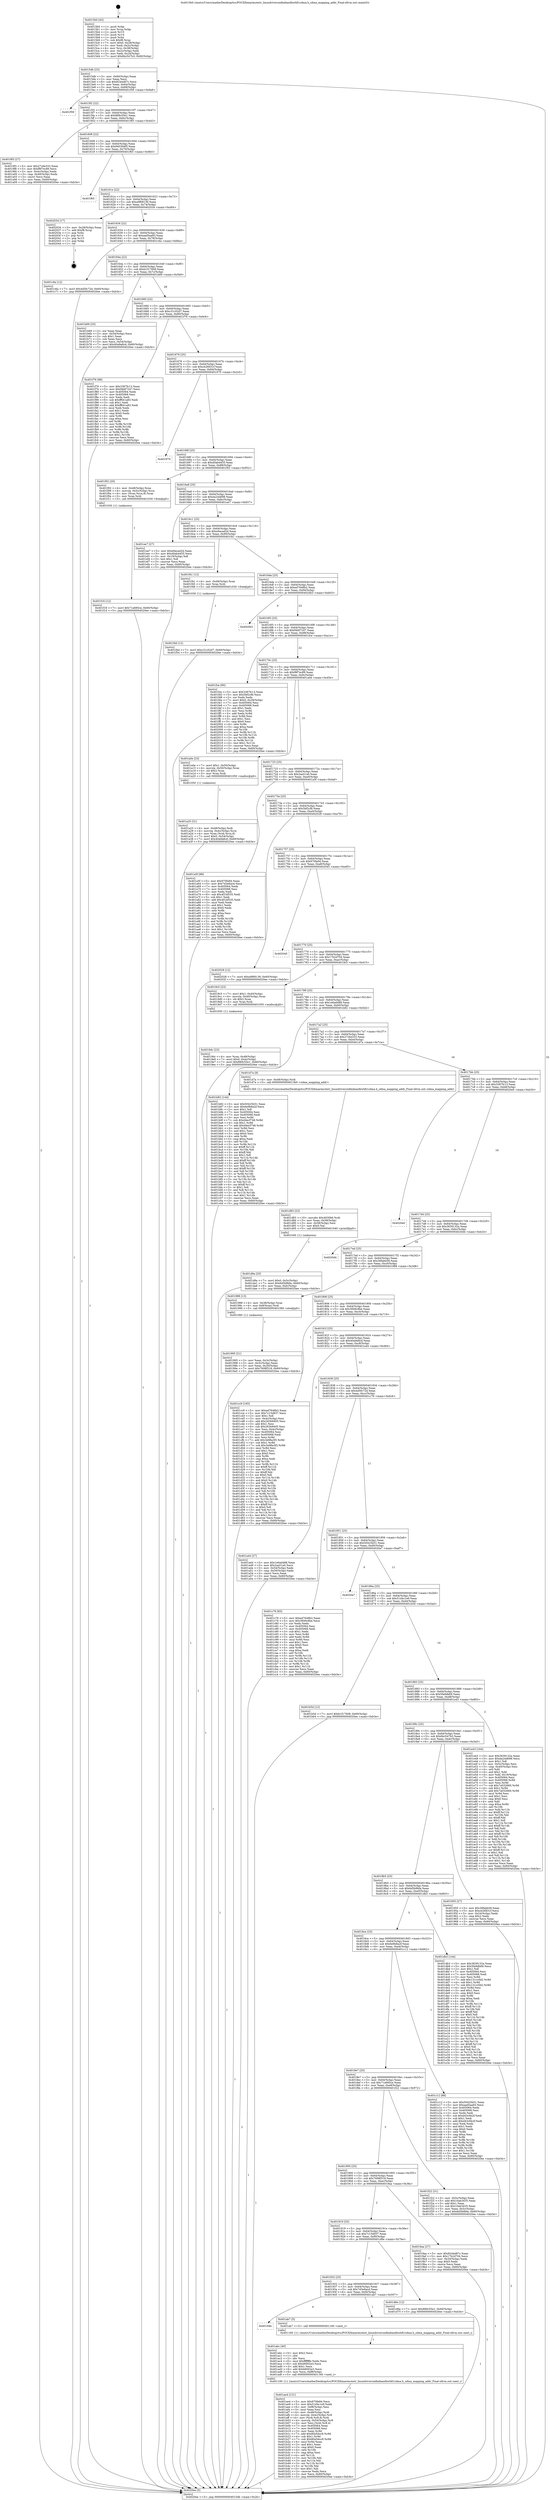 digraph "0x4015b0" {
  label = "0x4015b0 (/mnt/c/Users/mathe/Desktop/tcc/POCII/binaries/extr_linuxdriversinfinibandhwhfi1sdma.h_sdma_mapping_addr_Final-ollvm.out::main(0))"
  labelloc = "t"
  node[shape=record]

  Entry [label="",width=0.3,height=0.3,shape=circle,fillcolor=black,style=filled]
  "0x4015db" [label="{
     0x4015db [23]\l
     | [instrs]\l
     &nbsp;&nbsp;0x4015db \<+3\>: mov -0x60(%rbp),%eax\l
     &nbsp;&nbsp;0x4015de \<+2\>: mov %eax,%ecx\l
     &nbsp;&nbsp;0x4015e0 \<+6\>: sub $0x8244d87c,%ecx\l
     &nbsp;&nbsp;0x4015e6 \<+3\>: mov %eax,-0x64(%rbp)\l
     &nbsp;&nbsp;0x4015e9 \<+3\>: mov %ecx,-0x68(%rbp)\l
     &nbsp;&nbsp;0x4015ec \<+6\>: je 0000000000401f59 \<main+0x9a9\>\l
  }"]
  "0x401f59" [label="{
     0x401f59\l
  }", style=dashed]
  "0x4015f2" [label="{
     0x4015f2 [22]\l
     | [instrs]\l
     &nbsp;&nbsp;0x4015f2 \<+5\>: jmp 00000000004015f7 \<main+0x47\>\l
     &nbsp;&nbsp;0x4015f7 \<+3\>: mov -0x64(%rbp),%eax\l
     &nbsp;&nbsp;0x4015fa \<+5\>: sub $0x889c55e1,%eax\l
     &nbsp;&nbsp;0x4015ff \<+3\>: mov %eax,-0x6c(%rbp)\l
     &nbsp;&nbsp;0x401602 \<+6\>: je 00000000004019f3 \<main+0x443\>\l
  }"]
  Exit [label="",width=0.3,height=0.3,shape=circle,fillcolor=black,style=filled,peripheries=2]
  "0x4019f3" [label="{
     0x4019f3 [27]\l
     | [instrs]\l
     &nbsp;&nbsp;0x4019f3 \<+5\>: mov $0x27c6e333,%eax\l
     &nbsp;&nbsp;0x4019f8 \<+5\>: mov $0xf8f7ec89,%ecx\l
     &nbsp;&nbsp;0x4019fd \<+3\>: mov -0x4c(%rbp),%edx\l
     &nbsp;&nbsp;0x401a00 \<+3\>: cmp -0x40(%rbp),%edx\l
     &nbsp;&nbsp;0x401a03 \<+3\>: cmovl %ecx,%eax\l
     &nbsp;&nbsp;0x401a06 \<+3\>: mov %eax,-0x60(%rbp)\l
     &nbsp;&nbsp;0x401a09 \<+5\>: jmp 00000000004020ee \<main+0xb3e\>\l
  }"]
  "0x401608" [label="{
     0x401608 [22]\l
     | [instrs]\l
     &nbsp;&nbsp;0x401608 \<+5\>: jmp 000000000040160d \<main+0x5d\>\l
     &nbsp;&nbsp;0x40160d \<+3\>: mov -0x64(%rbp),%eax\l
     &nbsp;&nbsp;0x401610 \<+5\>: sub $0x940394f5,%eax\l
     &nbsp;&nbsp;0x401615 \<+3\>: mov %eax,-0x70(%rbp)\l
     &nbsp;&nbsp;0x401618 \<+6\>: je 0000000000401f65 \<main+0x9b5\>\l
  }"]
  "0x401f4d" [label="{
     0x401f4d [12]\l
     | [instrs]\l
     &nbsp;&nbsp;0x401f4d \<+7\>: movl $0xc31c02d7,-0x60(%rbp)\l
     &nbsp;&nbsp;0x401f54 \<+5\>: jmp 00000000004020ee \<main+0xb3e\>\l
  }"]
  "0x401f65" [label="{
     0x401f65\l
  }", style=dashed]
  "0x40161e" [label="{
     0x40161e [22]\l
     | [instrs]\l
     &nbsp;&nbsp;0x40161e \<+5\>: jmp 0000000000401623 \<main+0x73\>\l
     &nbsp;&nbsp;0x401623 \<+3\>: mov -0x64(%rbp),%eax\l
     &nbsp;&nbsp;0x401626 \<+5\>: sub $0xa9f68136,%eax\l
     &nbsp;&nbsp;0x40162b \<+3\>: mov %eax,-0x74(%rbp)\l
     &nbsp;&nbsp;0x40162e \<+6\>: je 0000000000402034 \<main+0xa84\>\l
  }"]
  "0x401f16" [label="{
     0x401f16 [12]\l
     | [instrs]\l
     &nbsp;&nbsp;0x401f16 \<+7\>: movl $0x71a685ce,-0x60(%rbp)\l
     &nbsp;&nbsp;0x401f1d \<+5\>: jmp 00000000004020ee \<main+0xb3e\>\l
  }"]
  "0x402034" [label="{
     0x402034 [17]\l
     | [instrs]\l
     &nbsp;&nbsp;0x402034 \<+3\>: mov -0x28(%rbp),%eax\l
     &nbsp;&nbsp;0x402037 \<+7\>: add $0xf8,%rsp\l
     &nbsp;&nbsp;0x40203e \<+1\>: pop %rbx\l
     &nbsp;&nbsp;0x40203f \<+2\>: pop %r14\l
     &nbsp;&nbsp;0x402041 \<+2\>: pop %r15\l
     &nbsp;&nbsp;0x402043 \<+1\>: pop %rbp\l
     &nbsp;&nbsp;0x402044 \<+1\>: ret\l
  }"]
  "0x401634" [label="{
     0x401634 [22]\l
     | [instrs]\l
     &nbsp;&nbsp;0x401634 \<+5\>: jmp 0000000000401639 \<main+0x89\>\l
     &nbsp;&nbsp;0x401639 \<+3\>: mov -0x64(%rbp),%eax\l
     &nbsp;&nbsp;0x40163c \<+5\>: sub $0xaad5aa93,%eax\l
     &nbsp;&nbsp;0x401641 \<+3\>: mov %eax,-0x78(%rbp)\l
     &nbsp;&nbsp;0x401644 \<+6\>: je 0000000000401c6a \<main+0x6ba\>\l
  }"]
  "0x401d9a" [label="{
     0x401d9a [25]\l
     | [instrs]\l
     &nbsp;&nbsp;0x401d9a \<+7\>: movl $0x0,-0x5c(%rbp)\l
     &nbsp;&nbsp;0x401da1 \<+7\>: movl $0x6d5b9bfa,-0x60(%rbp)\l
     &nbsp;&nbsp;0x401da8 \<+6\>: mov %eax,-0xfc(%rbp)\l
     &nbsp;&nbsp;0x401dae \<+5\>: jmp 00000000004020ee \<main+0xb3e\>\l
  }"]
  "0x401c6a" [label="{
     0x401c6a [12]\l
     | [instrs]\l
     &nbsp;&nbsp;0x401c6a \<+7\>: movl $0x4d5fc72d,-0x60(%rbp)\l
     &nbsp;&nbsp;0x401c71 \<+5\>: jmp 00000000004020ee \<main+0xb3e\>\l
  }"]
  "0x40164a" [label="{
     0x40164a [22]\l
     | [instrs]\l
     &nbsp;&nbsp;0x40164a \<+5\>: jmp 000000000040164f \<main+0x9f\>\l
     &nbsp;&nbsp;0x40164f \<+3\>: mov -0x64(%rbp),%eax\l
     &nbsp;&nbsp;0x401652 \<+5\>: sub $0xb1f17608,%eax\l
     &nbsp;&nbsp;0x401657 \<+3\>: mov %eax,-0x7c(%rbp)\l
     &nbsp;&nbsp;0x40165a \<+6\>: je 0000000000401b69 \<main+0x5b9\>\l
  }"]
  "0x401d83" [label="{
     0x401d83 [23]\l
     | [instrs]\l
     &nbsp;&nbsp;0x401d83 \<+10\>: movabs $0x4030b6,%rdi\l
     &nbsp;&nbsp;0x401d8d \<+3\>: mov %eax,-0x58(%rbp)\l
     &nbsp;&nbsp;0x401d90 \<+3\>: mov -0x58(%rbp),%esi\l
     &nbsp;&nbsp;0x401d93 \<+2\>: mov $0x0,%al\l
     &nbsp;&nbsp;0x401d95 \<+5\>: call 0000000000401040 \<printf@plt\>\l
     | [calls]\l
     &nbsp;&nbsp;0x401040 \{1\} (unknown)\l
  }"]
  "0x401b69" [label="{
     0x401b69 [25]\l
     | [instrs]\l
     &nbsp;&nbsp;0x401b69 \<+2\>: xor %eax,%eax\l
     &nbsp;&nbsp;0x401b6b \<+3\>: mov -0x54(%rbp),%ecx\l
     &nbsp;&nbsp;0x401b6e \<+3\>: sub $0x1,%eax\l
     &nbsp;&nbsp;0x401b71 \<+2\>: sub %eax,%ecx\l
     &nbsp;&nbsp;0x401b73 \<+3\>: mov %ecx,-0x54(%rbp)\l
     &nbsp;&nbsp;0x401b76 \<+7\>: movl $0x40a9a8cd,-0x60(%rbp)\l
     &nbsp;&nbsp;0x401b7d \<+5\>: jmp 00000000004020ee \<main+0xb3e\>\l
  }"]
  "0x401660" [label="{
     0x401660 [22]\l
     | [instrs]\l
     &nbsp;&nbsp;0x401660 \<+5\>: jmp 0000000000401665 \<main+0xb5\>\l
     &nbsp;&nbsp;0x401665 \<+3\>: mov -0x64(%rbp),%eax\l
     &nbsp;&nbsp;0x401668 \<+5\>: sub $0xc31c02d7,%eax\l
     &nbsp;&nbsp;0x40166d \<+3\>: mov %eax,-0x80(%rbp)\l
     &nbsp;&nbsp;0x401670 \<+6\>: je 0000000000401f76 \<main+0x9c6\>\l
  }"]
  "0x401ae4" [label="{
     0x401ae4 [121]\l
     | [instrs]\l
     &nbsp;&nbsp;0x401ae4 \<+5\>: mov $0x970fa94,%ecx\l
     &nbsp;&nbsp;0x401ae9 \<+5\>: mov $0x51d4c1e9,%edx\l
     &nbsp;&nbsp;0x401aee \<+6\>: mov -0xf8(%rbp),%esi\l
     &nbsp;&nbsp;0x401af4 \<+3\>: imul %eax,%esi\l
     &nbsp;&nbsp;0x401af7 \<+4\>: mov -0x48(%rbp),%rdi\l
     &nbsp;&nbsp;0x401afb \<+4\>: movslq -0x4c(%rbp),%r8\l
     &nbsp;&nbsp;0x401aff \<+4\>: mov (%rdi,%r8,8),%rdi\l
     &nbsp;&nbsp;0x401b03 \<+4\>: movslq -0x54(%rbp),%r8\l
     &nbsp;&nbsp;0x401b07 \<+4\>: mov %esi,(%rdi,%r8,4)\l
     &nbsp;&nbsp;0x401b0b \<+7\>: mov 0x405064,%eax\l
     &nbsp;&nbsp;0x401b12 \<+7\>: mov 0x405068,%esi\l
     &nbsp;&nbsp;0x401b19 \<+3\>: mov %eax,%r9d\l
     &nbsp;&nbsp;0x401b1c \<+7\>: add $0x80a5dcc9,%r9d\l
     &nbsp;&nbsp;0x401b23 \<+4\>: sub $0x1,%r9d\l
     &nbsp;&nbsp;0x401b27 \<+7\>: sub $0x80a5dcc9,%r9d\l
     &nbsp;&nbsp;0x401b2e \<+4\>: imul %r9d,%eax\l
     &nbsp;&nbsp;0x401b32 \<+3\>: and $0x1,%eax\l
     &nbsp;&nbsp;0x401b35 \<+3\>: cmp $0x0,%eax\l
     &nbsp;&nbsp;0x401b38 \<+4\>: sete %r10b\l
     &nbsp;&nbsp;0x401b3c \<+3\>: cmp $0xa,%esi\l
     &nbsp;&nbsp;0x401b3f \<+4\>: setl %r11b\l
     &nbsp;&nbsp;0x401b43 \<+3\>: mov %r10b,%bl\l
     &nbsp;&nbsp;0x401b46 \<+3\>: and %r11b,%bl\l
     &nbsp;&nbsp;0x401b49 \<+3\>: xor %r11b,%r10b\l
     &nbsp;&nbsp;0x401b4c \<+3\>: or %r10b,%bl\l
     &nbsp;&nbsp;0x401b4f \<+3\>: test $0x1,%bl\l
     &nbsp;&nbsp;0x401b52 \<+3\>: cmovne %edx,%ecx\l
     &nbsp;&nbsp;0x401b55 \<+3\>: mov %ecx,-0x60(%rbp)\l
     &nbsp;&nbsp;0x401b58 \<+5\>: jmp 00000000004020ee \<main+0xb3e\>\l
  }"]
  "0x401f76" [label="{
     0x401f76 [88]\l
     | [instrs]\l
     &nbsp;&nbsp;0x401f76 \<+5\>: mov $0x3387fc13,%eax\l
     &nbsp;&nbsp;0x401f7b \<+5\>: mov $0xf4b87247,%ecx\l
     &nbsp;&nbsp;0x401f80 \<+7\>: mov 0x405064,%edx\l
     &nbsp;&nbsp;0x401f87 \<+7\>: mov 0x405068,%esi\l
     &nbsp;&nbsp;0x401f8e \<+2\>: mov %edx,%edi\l
     &nbsp;&nbsp;0x401f90 \<+6\>: sub $0xff641a83,%edi\l
     &nbsp;&nbsp;0x401f96 \<+3\>: sub $0x1,%edi\l
     &nbsp;&nbsp;0x401f99 \<+6\>: add $0xff641a83,%edi\l
     &nbsp;&nbsp;0x401f9f \<+3\>: imul %edi,%edx\l
     &nbsp;&nbsp;0x401fa2 \<+3\>: and $0x1,%edx\l
     &nbsp;&nbsp;0x401fa5 \<+3\>: cmp $0x0,%edx\l
     &nbsp;&nbsp;0x401fa8 \<+4\>: sete %r8b\l
     &nbsp;&nbsp;0x401fac \<+3\>: cmp $0xa,%esi\l
     &nbsp;&nbsp;0x401faf \<+4\>: setl %r9b\l
     &nbsp;&nbsp;0x401fb3 \<+3\>: mov %r8b,%r10b\l
     &nbsp;&nbsp;0x401fb6 \<+3\>: and %r9b,%r10b\l
     &nbsp;&nbsp;0x401fb9 \<+3\>: xor %r9b,%r8b\l
     &nbsp;&nbsp;0x401fbc \<+3\>: or %r8b,%r10b\l
     &nbsp;&nbsp;0x401fbf \<+4\>: test $0x1,%r10b\l
     &nbsp;&nbsp;0x401fc3 \<+3\>: cmovne %ecx,%eax\l
     &nbsp;&nbsp;0x401fc6 \<+3\>: mov %eax,-0x60(%rbp)\l
     &nbsp;&nbsp;0x401fc9 \<+5\>: jmp 00000000004020ee \<main+0xb3e\>\l
  }"]
  "0x401676" [label="{
     0x401676 [25]\l
     | [instrs]\l
     &nbsp;&nbsp;0x401676 \<+5\>: jmp 000000000040167b \<main+0xcb\>\l
     &nbsp;&nbsp;0x40167b \<+3\>: mov -0x64(%rbp),%eax\l
     &nbsp;&nbsp;0x40167e \<+5\>: sub $0xcb26831f,%eax\l
     &nbsp;&nbsp;0x401683 \<+6\>: mov %eax,-0x84(%rbp)\l
     &nbsp;&nbsp;0x401689 \<+6\>: je 0000000000401970 \<main+0x3c0\>\l
  }"]
  "0x401abc" [label="{
     0x401abc [40]\l
     | [instrs]\l
     &nbsp;&nbsp;0x401abc \<+5\>: mov $0x2,%ecx\l
     &nbsp;&nbsp;0x401ac1 \<+1\>: cltd\l
     &nbsp;&nbsp;0x401ac2 \<+2\>: idiv %ecx\l
     &nbsp;&nbsp;0x401ac4 \<+6\>: imul $0xfffffffe,%edx,%ecx\l
     &nbsp;&nbsp;0x401aca \<+6\>: sub $0xb6002e3,%ecx\l
     &nbsp;&nbsp;0x401ad0 \<+3\>: add $0x1,%ecx\l
     &nbsp;&nbsp;0x401ad3 \<+6\>: add $0xb6002e3,%ecx\l
     &nbsp;&nbsp;0x401ad9 \<+6\>: mov %ecx,-0xf8(%rbp)\l
     &nbsp;&nbsp;0x401adf \<+5\>: call 0000000000401160 \<next_i\>\l
     | [calls]\l
     &nbsp;&nbsp;0x401160 \{1\} (/mnt/c/Users/mathe/Desktop/tcc/POCII/binaries/extr_linuxdriversinfinibandhwhfi1sdma.h_sdma_mapping_addr_Final-ollvm.out::next_i)\l
  }"]
  "0x401970" [label="{
     0x401970\l
  }", style=dashed]
  "0x40168f" [label="{
     0x40168f [25]\l
     | [instrs]\l
     &nbsp;&nbsp;0x40168f \<+5\>: jmp 0000000000401694 \<main+0xe4\>\l
     &nbsp;&nbsp;0x401694 \<+3\>: mov -0x64(%rbp),%eax\l
     &nbsp;&nbsp;0x401697 \<+5\>: sub $0xd0ab4455,%eax\l
     &nbsp;&nbsp;0x40169c \<+6\>: mov %eax,-0x88(%rbp)\l
     &nbsp;&nbsp;0x4016a2 \<+6\>: je 0000000000401f02 \<main+0x952\>\l
  }"]
  "0x40194b" [label="{
     0x40194b\l
  }", style=dashed]
  "0x401f02" [label="{
     0x401f02 [20]\l
     | [instrs]\l
     &nbsp;&nbsp;0x401f02 \<+4\>: mov -0x48(%rbp),%rax\l
     &nbsp;&nbsp;0x401f06 \<+4\>: movslq -0x5c(%rbp),%rcx\l
     &nbsp;&nbsp;0x401f0a \<+4\>: mov (%rax,%rcx,8),%rax\l
     &nbsp;&nbsp;0x401f0e \<+3\>: mov %rax,%rdi\l
     &nbsp;&nbsp;0x401f11 \<+5\>: call 0000000000401030 \<free@plt\>\l
     | [calls]\l
     &nbsp;&nbsp;0x401030 \{1\} (unknown)\l
  }"]
  "0x4016a8" [label="{
     0x4016a8 [25]\l
     | [instrs]\l
     &nbsp;&nbsp;0x4016a8 \<+5\>: jmp 00000000004016ad \<main+0xfd\>\l
     &nbsp;&nbsp;0x4016ad \<+3\>: mov -0x64(%rbp),%eax\l
     &nbsp;&nbsp;0x4016b0 \<+5\>: sub $0xda24d698,%eax\l
     &nbsp;&nbsp;0x4016b5 \<+6\>: mov %eax,-0x8c(%rbp)\l
     &nbsp;&nbsp;0x4016bb \<+6\>: je 0000000000401ee7 \<main+0x937\>\l
  }"]
  "0x401ab7" [label="{
     0x401ab7 [5]\l
     | [instrs]\l
     &nbsp;&nbsp;0x401ab7 \<+5\>: call 0000000000401160 \<next_i\>\l
     | [calls]\l
     &nbsp;&nbsp;0x401160 \{1\} (/mnt/c/Users/mathe/Desktop/tcc/POCII/binaries/extr_linuxdriversinfinibandhwhfi1sdma.h_sdma_mapping_addr_Final-ollvm.out::next_i)\l
  }"]
  "0x401ee7" [label="{
     0x401ee7 [27]\l
     | [instrs]\l
     &nbsp;&nbsp;0x401ee7 \<+5\>: mov $0xe9acad2d,%eax\l
     &nbsp;&nbsp;0x401eec \<+5\>: mov $0xd0ab4455,%ecx\l
     &nbsp;&nbsp;0x401ef1 \<+3\>: mov -0x19(%rbp),%dl\l
     &nbsp;&nbsp;0x401ef4 \<+3\>: test $0x1,%dl\l
     &nbsp;&nbsp;0x401ef7 \<+3\>: cmovne %ecx,%eax\l
     &nbsp;&nbsp;0x401efa \<+3\>: mov %eax,-0x60(%rbp)\l
     &nbsp;&nbsp;0x401efd \<+5\>: jmp 00000000004020ee \<main+0xb3e\>\l
  }"]
  "0x4016c1" [label="{
     0x4016c1 [25]\l
     | [instrs]\l
     &nbsp;&nbsp;0x4016c1 \<+5\>: jmp 00000000004016c6 \<main+0x116\>\l
     &nbsp;&nbsp;0x4016c6 \<+3\>: mov -0x64(%rbp),%eax\l
     &nbsp;&nbsp;0x4016c9 \<+5\>: sub $0xe9acad2d,%eax\l
     &nbsp;&nbsp;0x4016ce \<+6\>: mov %eax,-0x90(%rbp)\l
     &nbsp;&nbsp;0x4016d4 \<+6\>: je 0000000000401f41 \<main+0x991\>\l
  }"]
  "0x401932" [label="{
     0x401932 [25]\l
     | [instrs]\l
     &nbsp;&nbsp;0x401932 \<+5\>: jmp 0000000000401937 \<main+0x387\>\l
     &nbsp;&nbsp;0x401937 \<+3\>: mov -0x64(%rbp),%eax\l
     &nbsp;&nbsp;0x40193a \<+5\>: sub $0x7d3e6acd,%eax\l
     &nbsp;&nbsp;0x40193f \<+6\>: mov %eax,-0xf4(%rbp)\l
     &nbsp;&nbsp;0x401945 \<+6\>: je 0000000000401ab7 \<main+0x507\>\l
  }"]
  "0x401f41" [label="{
     0x401f41 [12]\l
     | [instrs]\l
     &nbsp;&nbsp;0x401f41 \<+4\>: mov -0x48(%rbp),%rax\l
     &nbsp;&nbsp;0x401f45 \<+3\>: mov %rax,%rdi\l
     &nbsp;&nbsp;0x401f48 \<+5\>: call 0000000000401030 \<free@plt\>\l
     | [calls]\l
     &nbsp;&nbsp;0x401030 \{1\} (unknown)\l
  }"]
  "0x4016da" [label="{
     0x4016da [25]\l
     | [instrs]\l
     &nbsp;&nbsp;0x4016da \<+5\>: jmp 00000000004016df \<main+0x12f\>\l
     &nbsp;&nbsp;0x4016df \<+3\>: mov -0x64(%rbp),%eax\l
     &nbsp;&nbsp;0x4016e2 \<+5\>: sub $0xed7648b2,%eax\l
     &nbsp;&nbsp;0x4016e7 \<+6\>: mov %eax,-0x94(%rbp)\l
     &nbsp;&nbsp;0x4016ed \<+6\>: je 00000000004020b3 \<main+0xb03\>\l
  }"]
  "0x401d6e" [label="{
     0x401d6e [12]\l
     | [instrs]\l
     &nbsp;&nbsp;0x401d6e \<+7\>: movl $0x889c55e1,-0x60(%rbp)\l
     &nbsp;&nbsp;0x401d75 \<+5\>: jmp 00000000004020ee \<main+0xb3e\>\l
  }"]
  "0x4020b3" [label="{
     0x4020b3\l
  }", style=dashed]
  "0x4016f3" [label="{
     0x4016f3 [25]\l
     | [instrs]\l
     &nbsp;&nbsp;0x4016f3 \<+5\>: jmp 00000000004016f8 \<main+0x148\>\l
     &nbsp;&nbsp;0x4016f8 \<+3\>: mov -0x64(%rbp),%eax\l
     &nbsp;&nbsp;0x4016fb \<+5\>: sub $0xf4b87247,%eax\l
     &nbsp;&nbsp;0x401700 \<+6\>: mov %eax,-0x98(%rbp)\l
     &nbsp;&nbsp;0x401706 \<+6\>: je 0000000000401fce \<main+0xa1e\>\l
  }"]
  "0x401a25" [label="{
     0x401a25 [31]\l
     | [instrs]\l
     &nbsp;&nbsp;0x401a25 \<+4\>: mov -0x48(%rbp),%rdi\l
     &nbsp;&nbsp;0x401a29 \<+4\>: movslq -0x4c(%rbp),%rcx\l
     &nbsp;&nbsp;0x401a2d \<+4\>: mov %rax,(%rdi,%rcx,8)\l
     &nbsp;&nbsp;0x401a31 \<+7\>: movl $0x0,-0x54(%rbp)\l
     &nbsp;&nbsp;0x401a38 \<+7\>: movl $0x40a9a8cd,-0x60(%rbp)\l
     &nbsp;&nbsp;0x401a3f \<+5\>: jmp 00000000004020ee \<main+0xb3e\>\l
  }"]
  "0x401fce" [label="{
     0x401fce [90]\l
     | [instrs]\l
     &nbsp;&nbsp;0x401fce \<+5\>: mov $0x3387fc13,%eax\l
     &nbsp;&nbsp;0x401fd3 \<+5\>: mov $0x5bf2cfb,%ecx\l
     &nbsp;&nbsp;0x401fd8 \<+2\>: xor %edx,%edx\l
     &nbsp;&nbsp;0x401fda \<+7\>: movl $0x0,-0x28(%rbp)\l
     &nbsp;&nbsp;0x401fe1 \<+7\>: mov 0x405064,%esi\l
     &nbsp;&nbsp;0x401fe8 \<+7\>: mov 0x405068,%edi\l
     &nbsp;&nbsp;0x401fef \<+3\>: sub $0x1,%edx\l
     &nbsp;&nbsp;0x401ff2 \<+3\>: mov %esi,%r8d\l
     &nbsp;&nbsp;0x401ff5 \<+3\>: add %edx,%r8d\l
     &nbsp;&nbsp;0x401ff8 \<+4\>: imul %r8d,%esi\l
     &nbsp;&nbsp;0x401ffc \<+3\>: and $0x1,%esi\l
     &nbsp;&nbsp;0x401fff \<+3\>: cmp $0x0,%esi\l
     &nbsp;&nbsp;0x402002 \<+4\>: sete %r9b\l
     &nbsp;&nbsp;0x402006 \<+3\>: cmp $0xa,%edi\l
     &nbsp;&nbsp;0x402009 \<+4\>: setl %r10b\l
     &nbsp;&nbsp;0x40200d \<+3\>: mov %r9b,%r11b\l
     &nbsp;&nbsp;0x402010 \<+3\>: and %r10b,%r11b\l
     &nbsp;&nbsp;0x402013 \<+3\>: xor %r10b,%r9b\l
     &nbsp;&nbsp;0x402016 \<+3\>: or %r9b,%r11b\l
     &nbsp;&nbsp;0x402019 \<+4\>: test $0x1,%r11b\l
     &nbsp;&nbsp;0x40201d \<+3\>: cmovne %ecx,%eax\l
     &nbsp;&nbsp;0x402020 \<+3\>: mov %eax,-0x60(%rbp)\l
     &nbsp;&nbsp;0x402023 \<+5\>: jmp 00000000004020ee \<main+0xb3e\>\l
  }"]
  "0x40170c" [label="{
     0x40170c [25]\l
     | [instrs]\l
     &nbsp;&nbsp;0x40170c \<+5\>: jmp 0000000000401711 \<main+0x161\>\l
     &nbsp;&nbsp;0x401711 \<+3\>: mov -0x64(%rbp),%eax\l
     &nbsp;&nbsp;0x401714 \<+5\>: sub $0xf8f7ec89,%eax\l
     &nbsp;&nbsp;0x401719 \<+6\>: mov %eax,-0x9c(%rbp)\l
     &nbsp;&nbsp;0x40171f \<+6\>: je 0000000000401a0e \<main+0x45e\>\l
  }"]
  "0x4019dc" [label="{
     0x4019dc [23]\l
     | [instrs]\l
     &nbsp;&nbsp;0x4019dc \<+4\>: mov %rax,-0x48(%rbp)\l
     &nbsp;&nbsp;0x4019e0 \<+7\>: movl $0x0,-0x4c(%rbp)\l
     &nbsp;&nbsp;0x4019e7 \<+7\>: movl $0x889c55e1,-0x60(%rbp)\l
     &nbsp;&nbsp;0x4019ee \<+5\>: jmp 00000000004020ee \<main+0xb3e\>\l
  }"]
  "0x401a0e" [label="{
     0x401a0e [23]\l
     | [instrs]\l
     &nbsp;&nbsp;0x401a0e \<+7\>: movl $0x1,-0x50(%rbp)\l
     &nbsp;&nbsp;0x401a15 \<+4\>: movslq -0x50(%rbp),%rax\l
     &nbsp;&nbsp;0x401a19 \<+4\>: shl $0x2,%rax\l
     &nbsp;&nbsp;0x401a1d \<+3\>: mov %rax,%rdi\l
     &nbsp;&nbsp;0x401a20 \<+5\>: call 0000000000401050 \<malloc@plt\>\l
     | [calls]\l
     &nbsp;&nbsp;0x401050 \{1\} (unknown)\l
  }"]
  "0x401725" [label="{
     0x401725 [25]\l
     | [instrs]\l
     &nbsp;&nbsp;0x401725 \<+5\>: jmp 000000000040172a \<main+0x17a\>\l
     &nbsp;&nbsp;0x40172a \<+3\>: mov -0x64(%rbp),%eax\l
     &nbsp;&nbsp;0x40172d \<+5\>: sub $0x2aa51a0,%eax\l
     &nbsp;&nbsp;0x401732 \<+6\>: mov %eax,-0xa0(%rbp)\l
     &nbsp;&nbsp;0x401738 \<+6\>: je 0000000000401a5f \<main+0x4af\>\l
  }"]
  "0x401919" [label="{
     0x401919 [25]\l
     | [instrs]\l
     &nbsp;&nbsp;0x401919 \<+5\>: jmp 000000000040191e \<main+0x36e\>\l
     &nbsp;&nbsp;0x40191e \<+3\>: mov -0x64(%rbp),%eax\l
     &nbsp;&nbsp;0x401921 \<+5\>: sub $0x7c15d937,%eax\l
     &nbsp;&nbsp;0x401926 \<+6\>: mov %eax,-0xf0(%rbp)\l
     &nbsp;&nbsp;0x40192c \<+6\>: je 0000000000401d6e \<main+0x7be\>\l
  }"]
  "0x401a5f" [label="{
     0x401a5f [88]\l
     | [instrs]\l
     &nbsp;&nbsp;0x401a5f \<+5\>: mov $0x970fa94,%eax\l
     &nbsp;&nbsp;0x401a64 \<+5\>: mov $0x7d3e6acd,%ecx\l
     &nbsp;&nbsp;0x401a69 \<+7\>: mov 0x405064,%edx\l
     &nbsp;&nbsp;0x401a70 \<+7\>: mov 0x405068,%esi\l
     &nbsp;&nbsp;0x401a77 \<+2\>: mov %edx,%edi\l
     &nbsp;&nbsp;0x401a79 \<+6\>: sub $0x4f1bf535,%edi\l
     &nbsp;&nbsp;0x401a7f \<+3\>: sub $0x1,%edi\l
     &nbsp;&nbsp;0x401a82 \<+6\>: add $0x4f1bf535,%edi\l
     &nbsp;&nbsp;0x401a88 \<+3\>: imul %edi,%edx\l
     &nbsp;&nbsp;0x401a8b \<+3\>: and $0x1,%edx\l
     &nbsp;&nbsp;0x401a8e \<+3\>: cmp $0x0,%edx\l
     &nbsp;&nbsp;0x401a91 \<+4\>: sete %r8b\l
     &nbsp;&nbsp;0x401a95 \<+3\>: cmp $0xa,%esi\l
     &nbsp;&nbsp;0x401a98 \<+4\>: setl %r9b\l
     &nbsp;&nbsp;0x401a9c \<+3\>: mov %r8b,%r10b\l
     &nbsp;&nbsp;0x401a9f \<+3\>: and %r9b,%r10b\l
     &nbsp;&nbsp;0x401aa2 \<+3\>: xor %r9b,%r8b\l
     &nbsp;&nbsp;0x401aa5 \<+3\>: or %r8b,%r10b\l
     &nbsp;&nbsp;0x401aa8 \<+4\>: test $0x1,%r10b\l
     &nbsp;&nbsp;0x401aac \<+3\>: cmovne %ecx,%eax\l
     &nbsp;&nbsp;0x401aaf \<+3\>: mov %eax,-0x60(%rbp)\l
     &nbsp;&nbsp;0x401ab2 \<+5\>: jmp 00000000004020ee \<main+0xb3e\>\l
  }"]
  "0x40173e" [label="{
     0x40173e [25]\l
     | [instrs]\l
     &nbsp;&nbsp;0x40173e \<+5\>: jmp 0000000000401743 \<main+0x193\>\l
     &nbsp;&nbsp;0x401743 \<+3\>: mov -0x64(%rbp),%eax\l
     &nbsp;&nbsp;0x401746 \<+5\>: sub $0x5bf2cfb,%eax\l
     &nbsp;&nbsp;0x40174b \<+6\>: mov %eax,-0xa4(%rbp)\l
     &nbsp;&nbsp;0x401751 \<+6\>: je 0000000000402028 \<main+0xa78\>\l
  }"]
  "0x4019aa" [label="{
     0x4019aa [27]\l
     | [instrs]\l
     &nbsp;&nbsp;0x4019aa \<+5\>: mov $0x8244d87c,%eax\l
     &nbsp;&nbsp;0x4019af \<+5\>: mov $0x17b2d704,%ecx\l
     &nbsp;&nbsp;0x4019b4 \<+3\>: mov -0x20(%rbp),%edx\l
     &nbsp;&nbsp;0x4019b7 \<+3\>: cmp $0x0,%edx\l
     &nbsp;&nbsp;0x4019ba \<+3\>: cmove %ecx,%eax\l
     &nbsp;&nbsp;0x4019bd \<+3\>: mov %eax,-0x60(%rbp)\l
     &nbsp;&nbsp;0x4019c0 \<+5\>: jmp 00000000004020ee \<main+0xb3e\>\l
  }"]
  "0x402028" [label="{
     0x402028 [12]\l
     | [instrs]\l
     &nbsp;&nbsp;0x402028 \<+7\>: movl $0xa9f68136,-0x60(%rbp)\l
     &nbsp;&nbsp;0x40202f \<+5\>: jmp 00000000004020ee \<main+0xb3e\>\l
  }"]
  "0x401757" [label="{
     0x401757 [25]\l
     | [instrs]\l
     &nbsp;&nbsp;0x401757 \<+5\>: jmp 000000000040175c \<main+0x1ac\>\l
     &nbsp;&nbsp;0x40175c \<+3\>: mov -0x64(%rbp),%eax\l
     &nbsp;&nbsp;0x40175f \<+5\>: sub $0x970fa94,%eax\l
     &nbsp;&nbsp;0x401764 \<+6\>: mov %eax,-0xa8(%rbp)\l
     &nbsp;&nbsp;0x40176a \<+6\>: je 0000000000402045 \<main+0xa95\>\l
  }"]
  "0x401900" [label="{
     0x401900 [25]\l
     | [instrs]\l
     &nbsp;&nbsp;0x401900 \<+5\>: jmp 0000000000401905 \<main+0x355\>\l
     &nbsp;&nbsp;0x401905 \<+3\>: mov -0x64(%rbp),%eax\l
     &nbsp;&nbsp;0x401908 \<+5\>: sub $0x7608f318,%eax\l
     &nbsp;&nbsp;0x40190d \<+6\>: mov %eax,-0xec(%rbp)\l
     &nbsp;&nbsp;0x401913 \<+6\>: je 00000000004019aa \<main+0x3fa\>\l
  }"]
  "0x402045" [label="{
     0x402045\l
  }", style=dashed]
  "0x401770" [label="{
     0x401770 [25]\l
     | [instrs]\l
     &nbsp;&nbsp;0x401770 \<+5\>: jmp 0000000000401775 \<main+0x1c5\>\l
     &nbsp;&nbsp;0x401775 \<+3\>: mov -0x64(%rbp),%eax\l
     &nbsp;&nbsp;0x401778 \<+5\>: sub $0x17b2d704,%eax\l
     &nbsp;&nbsp;0x40177d \<+6\>: mov %eax,-0xac(%rbp)\l
     &nbsp;&nbsp;0x401783 \<+6\>: je 00000000004019c5 \<main+0x415\>\l
  }"]
  "0x401f22" [label="{
     0x401f22 [31]\l
     | [instrs]\l
     &nbsp;&nbsp;0x401f22 \<+3\>: mov -0x5c(%rbp),%eax\l
     &nbsp;&nbsp;0x401f25 \<+5\>: add $0x10ab3435,%eax\l
     &nbsp;&nbsp;0x401f2a \<+3\>: add $0x1,%eax\l
     &nbsp;&nbsp;0x401f2d \<+5\>: sub $0x10ab3435,%eax\l
     &nbsp;&nbsp;0x401f32 \<+3\>: mov %eax,-0x5c(%rbp)\l
     &nbsp;&nbsp;0x401f35 \<+7\>: movl $0x6d5b9bfa,-0x60(%rbp)\l
     &nbsp;&nbsp;0x401f3c \<+5\>: jmp 00000000004020ee \<main+0xb3e\>\l
  }"]
  "0x4019c5" [label="{
     0x4019c5 [23]\l
     | [instrs]\l
     &nbsp;&nbsp;0x4019c5 \<+7\>: movl $0x1,-0x40(%rbp)\l
     &nbsp;&nbsp;0x4019cc \<+4\>: movslq -0x40(%rbp),%rax\l
     &nbsp;&nbsp;0x4019d0 \<+4\>: shl $0x3,%rax\l
     &nbsp;&nbsp;0x4019d4 \<+3\>: mov %rax,%rdi\l
     &nbsp;&nbsp;0x4019d7 \<+5\>: call 0000000000401050 \<malloc@plt\>\l
     | [calls]\l
     &nbsp;&nbsp;0x401050 \{1\} (unknown)\l
  }"]
  "0x401789" [label="{
     0x401789 [25]\l
     | [instrs]\l
     &nbsp;&nbsp;0x401789 \<+5\>: jmp 000000000040178e \<main+0x1de\>\l
     &nbsp;&nbsp;0x40178e \<+3\>: mov -0x64(%rbp),%eax\l
     &nbsp;&nbsp;0x401791 \<+5\>: sub $0x1e6ad488,%eax\l
     &nbsp;&nbsp;0x401796 \<+6\>: mov %eax,-0xb0(%rbp)\l
     &nbsp;&nbsp;0x40179c \<+6\>: je 0000000000401b82 \<main+0x5d2\>\l
  }"]
  "0x4018e7" [label="{
     0x4018e7 [25]\l
     | [instrs]\l
     &nbsp;&nbsp;0x4018e7 \<+5\>: jmp 00000000004018ec \<main+0x33c\>\l
     &nbsp;&nbsp;0x4018ec \<+3\>: mov -0x64(%rbp),%eax\l
     &nbsp;&nbsp;0x4018ef \<+5\>: sub $0x71a685ce,%eax\l
     &nbsp;&nbsp;0x4018f4 \<+6\>: mov %eax,-0xe8(%rbp)\l
     &nbsp;&nbsp;0x4018fa \<+6\>: je 0000000000401f22 \<main+0x972\>\l
  }"]
  "0x401b82" [label="{
     0x401b82 [144]\l
     | [instrs]\l
     &nbsp;&nbsp;0x401b82 \<+5\>: mov $0x50425b51,%eax\l
     &nbsp;&nbsp;0x401b87 \<+5\>: mov $0x6e9b8a2f,%ecx\l
     &nbsp;&nbsp;0x401b8c \<+2\>: mov $0x1,%dl\l
     &nbsp;&nbsp;0x401b8e \<+7\>: mov 0x405064,%esi\l
     &nbsp;&nbsp;0x401b95 \<+7\>: mov 0x405068,%edi\l
     &nbsp;&nbsp;0x401b9c \<+3\>: mov %esi,%r8d\l
     &nbsp;&nbsp;0x401b9f \<+7\>: sub $0xd4ecf748,%r8d\l
     &nbsp;&nbsp;0x401ba6 \<+4\>: sub $0x1,%r8d\l
     &nbsp;&nbsp;0x401baa \<+7\>: add $0xd4ecf748,%r8d\l
     &nbsp;&nbsp;0x401bb1 \<+4\>: imul %r8d,%esi\l
     &nbsp;&nbsp;0x401bb5 \<+3\>: and $0x1,%esi\l
     &nbsp;&nbsp;0x401bb8 \<+3\>: cmp $0x0,%esi\l
     &nbsp;&nbsp;0x401bbb \<+4\>: sete %r9b\l
     &nbsp;&nbsp;0x401bbf \<+3\>: cmp $0xa,%edi\l
     &nbsp;&nbsp;0x401bc2 \<+4\>: setl %r10b\l
     &nbsp;&nbsp;0x401bc6 \<+3\>: mov %r9b,%r11b\l
     &nbsp;&nbsp;0x401bc9 \<+4\>: xor $0xff,%r11b\l
     &nbsp;&nbsp;0x401bcd \<+3\>: mov %r10b,%bl\l
     &nbsp;&nbsp;0x401bd0 \<+3\>: xor $0xff,%bl\l
     &nbsp;&nbsp;0x401bd3 \<+3\>: xor $0x1,%dl\l
     &nbsp;&nbsp;0x401bd6 \<+3\>: mov %r11b,%r14b\l
     &nbsp;&nbsp;0x401bd9 \<+4\>: and $0xff,%r14b\l
     &nbsp;&nbsp;0x401bdd \<+3\>: and %dl,%r9b\l
     &nbsp;&nbsp;0x401be0 \<+3\>: mov %bl,%r15b\l
     &nbsp;&nbsp;0x401be3 \<+4\>: and $0xff,%r15b\l
     &nbsp;&nbsp;0x401be7 \<+3\>: and %dl,%r10b\l
     &nbsp;&nbsp;0x401bea \<+3\>: or %r9b,%r14b\l
     &nbsp;&nbsp;0x401bed \<+3\>: or %r10b,%r15b\l
     &nbsp;&nbsp;0x401bf0 \<+3\>: xor %r15b,%r14b\l
     &nbsp;&nbsp;0x401bf3 \<+3\>: or %bl,%r11b\l
     &nbsp;&nbsp;0x401bf6 \<+4\>: xor $0xff,%r11b\l
     &nbsp;&nbsp;0x401bfa \<+3\>: or $0x1,%dl\l
     &nbsp;&nbsp;0x401bfd \<+3\>: and %dl,%r11b\l
     &nbsp;&nbsp;0x401c00 \<+3\>: or %r11b,%r14b\l
     &nbsp;&nbsp;0x401c03 \<+4\>: test $0x1,%r14b\l
     &nbsp;&nbsp;0x401c07 \<+3\>: cmovne %ecx,%eax\l
     &nbsp;&nbsp;0x401c0a \<+3\>: mov %eax,-0x60(%rbp)\l
     &nbsp;&nbsp;0x401c0d \<+5\>: jmp 00000000004020ee \<main+0xb3e\>\l
  }"]
  "0x4017a2" [label="{
     0x4017a2 [25]\l
     | [instrs]\l
     &nbsp;&nbsp;0x4017a2 \<+5\>: jmp 00000000004017a7 \<main+0x1f7\>\l
     &nbsp;&nbsp;0x4017a7 \<+3\>: mov -0x64(%rbp),%eax\l
     &nbsp;&nbsp;0x4017aa \<+5\>: sub $0x27c6e333,%eax\l
     &nbsp;&nbsp;0x4017af \<+6\>: mov %eax,-0xb4(%rbp)\l
     &nbsp;&nbsp;0x4017b5 \<+6\>: je 0000000000401d7a \<main+0x7ca\>\l
  }"]
  "0x401c12" [label="{
     0x401c12 [88]\l
     | [instrs]\l
     &nbsp;&nbsp;0x401c12 \<+5\>: mov $0x50425b51,%eax\l
     &nbsp;&nbsp;0x401c17 \<+5\>: mov $0xaad5aa93,%ecx\l
     &nbsp;&nbsp;0x401c1c \<+7\>: mov 0x405064,%edx\l
     &nbsp;&nbsp;0x401c23 \<+7\>: mov 0x405068,%esi\l
     &nbsp;&nbsp;0x401c2a \<+2\>: mov %edx,%edi\l
     &nbsp;&nbsp;0x401c2c \<+6\>: sub $0xd43c6b2f,%edi\l
     &nbsp;&nbsp;0x401c32 \<+3\>: sub $0x1,%edi\l
     &nbsp;&nbsp;0x401c35 \<+6\>: add $0xd43c6b2f,%edi\l
     &nbsp;&nbsp;0x401c3b \<+3\>: imul %edi,%edx\l
     &nbsp;&nbsp;0x401c3e \<+3\>: and $0x1,%edx\l
     &nbsp;&nbsp;0x401c41 \<+3\>: cmp $0x0,%edx\l
     &nbsp;&nbsp;0x401c44 \<+4\>: sete %r8b\l
     &nbsp;&nbsp;0x401c48 \<+3\>: cmp $0xa,%esi\l
     &nbsp;&nbsp;0x401c4b \<+4\>: setl %r9b\l
     &nbsp;&nbsp;0x401c4f \<+3\>: mov %r8b,%r10b\l
     &nbsp;&nbsp;0x401c52 \<+3\>: and %r9b,%r10b\l
     &nbsp;&nbsp;0x401c55 \<+3\>: xor %r9b,%r8b\l
     &nbsp;&nbsp;0x401c58 \<+3\>: or %r8b,%r10b\l
     &nbsp;&nbsp;0x401c5b \<+4\>: test $0x1,%r10b\l
     &nbsp;&nbsp;0x401c5f \<+3\>: cmovne %ecx,%eax\l
     &nbsp;&nbsp;0x401c62 \<+3\>: mov %eax,-0x60(%rbp)\l
     &nbsp;&nbsp;0x401c65 \<+5\>: jmp 00000000004020ee \<main+0xb3e\>\l
  }"]
  "0x401d7a" [label="{
     0x401d7a [9]\l
     | [instrs]\l
     &nbsp;&nbsp;0x401d7a \<+4\>: mov -0x48(%rbp),%rdi\l
     &nbsp;&nbsp;0x401d7e \<+5\>: call 00000000004013b0 \<sdma_mapping_addr\>\l
     | [calls]\l
     &nbsp;&nbsp;0x4013b0 \{1\} (/mnt/c/Users/mathe/Desktop/tcc/POCII/binaries/extr_linuxdriversinfinibandhwhfi1sdma.h_sdma_mapping_addr_Final-ollvm.out::sdma_mapping_addr)\l
  }"]
  "0x4017bb" [label="{
     0x4017bb [25]\l
     | [instrs]\l
     &nbsp;&nbsp;0x4017bb \<+5\>: jmp 00000000004017c0 \<main+0x210\>\l
     &nbsp;&nbsp;0x4017c0 \<+3\>: mov -0x64(%rbp),%eax\l
     &nbsp;&nbsp;0x4017c3 \<+5\>: sub $0x3387fc13,%eax\l
     &nbsp;&nbsp;0x4017c8 \<+6\>: mov %eax,-0xb8(%rbp)\l
     &nbsp;&nbsp;0x4017ce \<+6\>: je 00000000004020e0 \<main+0xb30\>\l
  }"]
  "0x4018ce" [label="{
     0x4018ce [25]\l
     | [instrs]\l
     &nbsp;&nbsp;0x4018ce \<+5\>: jmp 00000000004018d3 \<main+0x323\>\l
     &nbsp;&nbsp;0x4018d3 \<+3\>: mov -0x64(%rbp),%eax\l
     &nbsp;&nbsp;0x4018d6 \<+5\>: sub $0x6e9b8a2f,%eax\l
     &nbsp;&nbsp;0x4018db \<+6\>: mov %eax,-0xe4(%rbp)\l
     &nbsp;&nbsp;0x4018e1 \<+6\>: je 0000000000401c12 \<main+0x662\>\l
  }"]
  "0x4020e0" [label="{
     0x4020e0\l
  }", style=dashed]
  "0x4017d4" [label="{
     0x4017d4 [25]\l
     | [instrs]\l
     &nbsp;&nbsp;0x4017d4 \<+5\>: jmp 00000000004017d9 \<main+0x229\>\l
     &nbsp;&nbsp;0x4017d9 \<+3\>: mov -0x64(%rbp),%eax\l
     &nbsp;&nbsp;0x4017dc \<+5\>: sub $0x3639132a,%eax\l
     &nbsp;&nbsp;0x4017e1 \<+6\>: mov %eax,-0xbc(%rbp)\l
     &nbsp;&nbsp;0x4017e7 \<+6\>: je 00000000004020d4 \<main+0xb24\>\l
  }"]
  "0x401db3" [label="{
     0x401db3 [144]\l
     | [instrs]\l
     &nbsp;&nbsp;0x401db3 \<+5\>: mov $0x3639132a,%eax\l
     &nbsp;&nbsp;0x401db8 \<+5\>: mov $0x5fa9db69,%ecx\l
     &nbsp;&nbsp;0x401dbd \<+2\>: mov $0x1,%dl\l
     &nbsp;&nbsp;0x401dbf \<+7\>: mov 0x405064,%esi\l
     &nbsp;&nbsp;0x401dc6 \<+7\>: mov 0x405068,%edi\l
     &nbsp;&nbsp;0x401dcd \<+3\>: mov %esi,%r8d\l
     &nbsp;&nbsp;0x401dd0 \<+7\>: add $0x131cc0d2,%r8d\l
     &nbsp;&nbsp;0x401dd7 \<+4\>: sub $0x1,%r8d\l
     &nbsp;&nbsp;0x401ddb \<+7\>: sub $0x131cc0d2,%r8d\l
     &nbsp;&nbsp;0x401de2 \<+4\>: imul %r8d,%esi\l
     &nbsp;&nbsp;0x401de6 \<+3\>: and $0x1,%esi\l
     &nbsp;&nbsp;0x401de9 \<+3\>: cmp $0x0,%esi\l
     &nbsp;&nbsp;0x401dec \<+4\>: sete %r9b\l
     &nbsp;&nbsp;0x401df0 \<+3\>: cmp $0xa,%edi\l
     &nbsp;&nbsp;0x401df3 \<+4\>: setl %r10b\l
     &nbsp;&nbsp;0x401df7 \<+3\>: mov %r9b,%r11b\l
     &nbsp;&nbsp;0x401dfa \<+4\>: xor $0xff,%r11b\l
     &nbsp;&nbsp;0x401dfe \<+3\>: mov %r10b,%bl\l
     &nbsp;&nbsp;0x401e01 \<+3\>: xor $0xff,%bl\l
     &nbsp;&nbsp;0x401e04 \<+3\>: xor $0x0,%dl\l
     &nbsp;&nbsp;0x401e07 \<+3\>: mov %r11b,%r14b\l
     &nbsp;&nbsp;0x401e0a \<+4\>: and $0x0,%r14b\l
     &nbsp;&nbsp;0x401e0e \<+3\>: and %dl,%r9b\l
     &nbsp;&nbsp;0x401e11 \<+3\>: mov %bl,%r15b\l
     &nbsp;&nbsp;0x401e14 \<+4\>: and $0x0,%r15b\l
     &nbsp;&nbsp;0x401e18 \<+3\>: and %dl,%r10b\l
     &nbsp;&nbsp;0x401e1b \<+3\>: or %r9b,%r14b\l
     &nbsp;&nbsp;0x401e1e \<+3\>: or %r10b,%r15b\l
     &nbsp;&nbsp;0x401e21 \<+3\>: xor %r15b,%r14b\l
     &nbsp;&nbsp;0x401e24 \<+3\>: or %bl,%r11b\l
     &nbsp;&nbsp;0x401e27 \<+4\>: xor $0xff,%r11b\l
     &nbsp;&nbsp;0x401e2b \<+3\>: or $0x0,%dl\l
     &nbsp;&nbsp;0x401e2e \<+3\>: and %dl,%r11b\l
     &nbsp;&nbsp;0x401e31 \<+3\>: or %r11b,%r14b\l
     &nbsp;&nbsp;0x401e34 \<+4\>: test $0x1,%r14b\l
     &nbsp;&nbsp;0x401e38 \<+3\>: cmovne %ecx,%eax\l
     &nbsp;&nbsp;0x401e3b \<+3\>: mov %eax,-0x60(%rbp)\l
     &nbsp;&nbsp;0x401e3e \<+5\>: jmp 00000000004020ee \<main+0xb3e\>\l
  }"]
  "0x4020d4" [label="{
     0x4020d4\l
  }", style=dashed]
  "0x4017ed" [label="{
     0x4017ed [25]\l
     | [instrs]\l
     &nbsp;&nbsp;0x4017ed \<+5\>: jmp 00000000004017f2 \<main+0x242\>\l
     &nbsp;&nbsp;0x4017f2 \<+3\>: mov -0x64(%rbp),%eax\l
     &nbsp;&nbsp;0x4017f5 \<+5\>: sub $0x36fabb58,%eax\l
     &nbsp;&nbsp;0x4017fa \<+6\>: mov %eax,-0xc0(%rbp)\l
     &nbsp;&nbsp;0x401800 \<+6\>: je 0000000000401988 \<main+0x3d8\>\l
  }"]
  "0x401995" [label="{
     0x401995 [21]\l
     | [instrs]\l
     &nbsp;&nbsp;0x401995 \<+3\>: mov %eax,-0x3c(%rbp)\l
     &nbsp;&nbsp;0x401998 \<+3\>: mov -0x3c(%rbp),%eax\l
     &nbsp;&nbsp;0x40199b \<+3\>: mov %eax,-0x20(%rbp)\l
     &nbsp;&nbsp;0x40199e \<+7\>: movl $0x7608f318,-0x60(%rbp)\l
     &nbsp;&nbsp;0x4019a5 \<+5\>: jmp 00000000004020ee \<main+0xb3e\>\l
  }"]
  "0x401988" [label="{
     0x401988 [13]\l
     | [instrs]\l
     &nbsp;&nbsp;0x401988 \<+4\>: mov -0x38(%rbp),%rax\l
     &nbsp;&nbsp;0x40198c \<+4\>: mov 0x8(%rax),%rdi\l
     &nbsp;&nbsp;0x401990 \<+5\>: call 0000000000401060 \<atoi@plt\>\l
     | [calls]\l
     &nbsp;&nbsp;0x401060 \{1\} (unknown)\l
  }"]
  "0x401806" [label="{
     0x401806 [25]\l
     | [instrs]\l
     &nbsp;&nbsp;0x401806 \<+5\>: jmp 000000000040180b \<main+0x25b\>\l
     &nbsp;&nbsp;0x40180b \<+3\>: mov -0x64(%rbp),%eax\l
     &nbsp;&nbsp;0x40180e \<+5\>: sub $0x3849c8be,%eax\l
     &nbsp;&nbsp;0x401813 \<+6\>: mov %eax,-0xc4(%rbp)\l
     &nbsp;&nbsp;0x401819 \<+6\>: je 0000000000401cc9 \<main+0x719\>\l
  }"]
  "0x4015b0" [label="{
     0x4015b0 [43]\l
     | [instrs]\l
     &nbsp;&nbsp;0x4015b0 \<+1\>: push %rbp\l
     &nbsp;&nbsp;0x4015b1 \<+3\>: mov %rsp,%rbp\l
     &nbsp;&nbsp;0x4015b4 \<+2\>: push %r15\l
     &nbsp;&nbsp;0x4015b6 \<+2\>: push %r14\l
     &nbsp;&nbsp;0x4015b8 \<+1\>: push %rbx\l
     &nbsp;&nbsp;0x4015b9 \<+7\>: sub $0xf8,%rsp\l
     &nbsp;&nbsp;0x4015c0 \<+7\>: movl $0x0,-0x28(%rbp)\l
     &nbsp;&nbsp;0x4015c7 \<+3\>: mov %edi,-0x2c(%rbp)\l
     &nbsp;&nbsp;0x4015ca \<+4\>: mov %rsi,-0x38(%rbp)\l
     &nbsp;&nbsp;0x4015ce \<+3\>: mov -0x2c(%rbp),%edi\l
     &nbsp;&nbsp;0x4015d1 \<+3\>: mov %edi,-0x24(%rbp)\l
     &nbsp;&nbsp;0x4015d4 \<+7\>: movl $0x6bc547b3,-0x60(%rbp)\l
  }"]
  "0x401cc9" [label="{
     0x401cc9 [165]\l
     | [instrs]\l
     &nbsp;&nbsp;0x401cc9 \<+5\>: mov $0xed7648b2,%eax\l
     &nbsp;&nbsp;0x401cce \<+5\>: mov $0x7c15d937,%ecx\l
     &nbsp;&nbsp;0x401cd3 \<+2\>: mov $0x1,%dl\l
     &nbsp;&nbsp;0x401cd5 \<+3\>: mov -0x4c(%rbp),%esi\l
     &nbsp;&nbsp;0x401cd8 \<+6\>: add $0x263b9405,%esi\l
     &nbsp;&nbsp;0x401cde \<+3\>: add $0x1,%esi\l
     &nbsp;&nbsp;0x401ce1 \<+6\>: sub $0x263b9405,%esi\l
     &nbsp;&nbsp;0x401ce7 \<+3\>: mov %esi,-0x4c(%rbp)\l
     &nbsp;&nbsp;0x401cea \<+7\>: mov 0x405064,%esi\l
     &nbsp;&nbsp;0x401cf1 \<+7\>: mov 0x405068,%edi\l
     &nbsp;&nbsp;0x401cf8 \<+3\>: mov %esi,%r8d\l
     &nbsp;&nbsp;0x401cfb \<+7\>: add $0x3e98a3f3,%r8d\l
     &nbsp;&nbsp;0x401d02 \<+4\>: sub $0x1,%r8d\l
     &nbsp;&nbsp;0x401d06 \<+7\>: sub $0x3e98a3f3,%r8d\l
     &nbsp;&nbsp;0x401d0d \<+4\>: imul %r8d,%esi\l
     &nbsp;&nbsp;0x401d11 \<+3\>: and $0x1,%esi\l
     &nbsp;&nbsp;0x401d14 \<+3\>: cmp $0x0,%esi\l
     &nbsp;&nbsp;0x401d17 \<+4\>: sete %r9b\l
     &nbsp;&nbsp;0x401d1b \<+3\>: cmp $0xa,%edi\l
     &nbsp;&nbsp;0x401d1e \<+4\>: setl %r10b\l
     &nbsp;&nbsp;0x401d22 \<+3\>: mov %r9b,%r11b\l
     &nbsp;&nbsp;0x401d25 \<+4\>: xor $0xff,%r11b\l
     &nbsp;&nbsp;0x401d29 \<+3\>: mov %r10b,%bl\l
     &nbsp;&nbsp;0x401d2c \<+3\>: xor $0xff,%bl\l
     &nbsp;&nbsp;0x401d2f \<+3\>: xor $0x0,%dl\l
     &nbsp;&nbsp;0x401d32 \<+3\>: mov %r11b,%r14b\l
     &nbsp;&nbsp;0x401d35 \<+4\>: and $0x0,%r14b\l
     &nbsp;&nbsp;0x401d39 \<+3\>: and %dl,%r9b\l
     &nbsp;&nbsp;0x401d3c \<+3\>: mov %bl,%r15b\l
     &nbsp;&nbsp;0x401d3f \<+4\>: and $0x0,%r15b\l
     &nbsp;&nbsp;0x401d43 \<+3\>: and %dl,%r10b\l
     &nbsp;&nbsp;0x401d46 \<+3\>: or %r9b,%r14b\l
     &nbsp;&nbsp;0x401d49 \<+3\>: or %r10b,%r15b\l
     &nbsp;&nbsp;0x401d4c \<+3\>: xor %r15b,%r14b\l
     &nbsp;&nbsp;0x401d4f \<+3\>: or %bl,%r11b\l
     &nbsp;&nbsp;0x401d52 \<+4\>: xor $0xff,%r11b\l
     &nbsp;&nbsp;0x401d56 \<+3\>: or $0x0,%dl\l
     &nbsp;&nbsp;0x401d59 \<+3\>: and %dl,%r11b\l
     &nbsp;&nbsp;0x401d5c \<+3\>: or %r11b,%r14b\l
     &nbsp;&nbsp;0x401d5f \<+4\>: test $0x1,%r14b\l
     &nbsp;&nbsp;0x401d63 \<+3\>: cmovne %ecx,%eax\l
     &nbsp;&nbsp;0x401d66 \<+3\>: mov %eax,-0x60(%rbp)\l
     &nbsp;&nbsp;0x401d69 \<+5\>: jmp 00000000004020ee \<main+0xb3e\>\l
  }"]
  "0x40181f" [label="{
     0x40181f [25]\l
     | [instrs]\l
     &nbsp;&nbsp;0x40181f \<+5\>: jmp 0000000000401824 \<main+0x274\>\l
     &nbsp;&nbsp;0x401824 \<+3\>: mov -0x64(%rbp),%eax\l
     &nbsp;&nbsp;0x401827 \<+5\>: sub $0x40a9a8cd,%eax\l
     &nbsp;&nbsp;0x40182c \<+6\>: mov %eax,-0xc8(%rbp)\l
     &nbsp;&nbsp;0x401832 \<+6\>: je 0000000000401a44 \<main+0x494\>\l
  }"]
  "0x4020ee" [label="{
     0x4020ee [5]\l
     | [instrs]\l
     &nbsp;&nbsp;0x4020ee \<+5\>: jmp 00000000004015db \<main+0x2b\>\l
  }"]
  "0x401a44" [label="{
     0x401a44 [27]\l
     | [instrs]\l
     &nbsp;&nbsp;0x401a44 \<+5\>: mov $0x1e6ad488,%eax\l
     &nbsp;&nbsp;0x401a49 \<+5\>: mov $0x2aa51a0,%ecx\l
     &nbsp;&nbsp;0x401a4e \<+3\>: mov -0x54(%rbp),%edx\l
     &nbsp;&nbsp;0x401a51 \<+3\>: cmp -0x50(%rbp),%edx\l
     &nbsp;&nbsp;0x401a54 \<+3\>: cmovl %ecx,%eax\l
     &nbsp;&nbsp;0x401a57 \<+3\>: mov %eax,-0x60(%rbp)\l
     &nbsp;&nbsp;0x401a5a \<+5\>: jmp 00000000004020ee \<main+0xb3e\>\l
  }"]
  "0x401838" [label="{
     0x401838 [25]\l
     | [instrs]\l
     &nbsp;&nbsp;0x401838 \<+5\>: jmp 000000000040183d \<main+0x28d\>\l
     &nbsp;&nbsp;0x40183d \<+3\>: mov -0x64(%rbp),%eax\l
     &nbsp;&nbsp;0x401840 \<+5\>: sub $0x4d5fc72d,%eax\l
     &nbsp;&nbsp;0x401845 \<+6\>: mov %eax,-0xcc(%rbp)\l
     &nbsp;&nbsp;0x40184b \<+6\>: je 0000000000401c76 \<main+0x6c6\>\l
  }"]
  "0x4018b5" [label="{
     0x4018b5 [25]\l
     | [instrs]\l
     &nbsp;&nbsp;0x4018b5 \<+5\>: jmp 00000000004018ba \<main+0x30a\>\l
     &nbsp;&nbsp;0x4018ba \<+3\>: mov -0x64(%rbp),%eax\l
     &nbsp;&nbsp;0x4018bd \<+5\>: sub $0x6d5b9bfa,%eax\l
     &nbsp;&nbsp;0x4018c2 \<+6\>: mov %eax,-0xe0(%rbp)\l
     &nbsp;&nbsp;0x4018c8 \<+6\>: je 0000000000401db3 \<main+0x803\>\l
  }"]
  "0x401c76" [label="{
     0x401c76 [83]\l
     | [instrs]\l
     &nbsp;&nbsp;0x401c76 \<+5\>: mov $0xed7648b2,%eax\l
     &nbsp;&nbsp;0x401c7b \<+5\>: mov $0x3849c8be,%ecx\l
     &nbsp;&nbsp;0x401c80 \<+2\>: xor %edx,%edx\l
     &nbsp;&nbsp;0x401c82 \<+7\>: mov 0x405064,%esi\l
     &nbsp;&nbsp;0x401c89 \<+7\>: mov 0x405068,%edi\l
     &nbsp;&nbsp;0x401c90 \<+3\>: sub $0x1,%edx\l
     &nbsp;&nbsp;0x401c93 \<+3\>: mov %esi,%r8d\l
     &nbsp;&nbsp;0x401c96 \<+3\>: add %edx,%r8d\l
     &nbsp;&nbsp;0x401c99 \<+4\>: imul %r8d,%esi\l
     &nbsp;&nbsp;0x401c9d \<+3\>: and $0x1,%esi\l
     &nbsp;&nbsp;0x401ca0 \<+3\>: cmp $0x0,%esi\l
     &nbsp;&nbsp;0x401ca3 \<+4\>: sete %r9b\l
     &nbsp;&nbsp;0x401ca7 \<+3\>: cmp $0xa,%edi\l
     &nbsp;&nbsp;0x401caa \<+4\>: setl %r10b\l
     &nbsp;&nbsp;0x401cae \<+3\>: mov %r9b,%r11b\l
     &nbsp;&nbsp;0x401cb1 \<+3\>: and %r10b,%r11b\l
     &nbsp;&nbsp;0x401cb4 \<+3\>: xor %r10b,%r9b\l
     &nbsp;&nbsp;0x401cb7 \<+3\>: or %r9b,%r11b\l
     &nbsp;&nbsp;0x401cba \<+4\>: test $0x1,%r11b\l
     &nbsp;&nbsp;0x401cbe \<+3\>: cmovne %ecx,%eax\l
     &nbsp;&nbsp;0x401cc1 \<+3\>: mov %eax,-0x60(%rbp)\l
     &nbsp;&nbsp;0x401cc4 \<+5\>: jmp 00000000004020ee \<main+0xb3e\>\l
  }"]
  "0x401851" [label="{
     0x401851 [25]\l
     | [instrs]\l
     &nbsp;&nbsp;0x401851 \<+5\>: jmp 0000000000401856 \<main+0x2a6\>\l
     &nbsp;&nbsp;0x401856 \<+3\>: mov -0x64(%rbp),%eax\l
     &nbsp;&nbsp;0x401859 \<+5\>: sub $0x50425b51,%eax\l
     &nbsp;&nbsp;0x40185e \<+6\>: mov %eax,-0xd0(%rbp)\l
     &nbsp;&nbsp;0x401864 \<+6\>: je 00000000004020a7 \<main+0xaf7\>\l
  }"]
  "0x401955" [label="{
     0x401955 [27]\l
     | [instrs]\l
     &nbsp;&nbsp;0x401955 \<+5\>: mov $0x36fabb58,%eax\l
     &nbsp;&nbsp;0x40195a \<+5\>: mov $0xcb26831f,%ecx\l
     &nbsp;&nbsp;0x40195f \<+3\>: mov -0x24(%rbp),%edx\l
     &nbsp;&nbsp;0x401962 \<+3\>: cmp $0x2,%edx\l
     &nbsp;&nbsp;0x401965 \<+3\>: cmovne %ecx,%eax\l
     &nbsp;&nbsp;0x401968 \<+3\>: mov %eax,-0x60(%rbp)\l
     &nbsp;&nbsp;0x40196b \<+5\>: jmp 00000000004020ee \<main+0xb3e\>\l
  }"]
  "0x4020a7" [label="{
     0x4020a7\l
  }", style=dashed]
  "0x40186a" [label="{
     0x40186a [25]\l
     | [instrs]\l
     &nbsp;&nbsp;0x40186a \<+5\>: jmp 000000000040186f \<main+0x2bf\>\l
     &nbsp;&nbsp;0x40186f \<+3\>: mov -0x64(%rbp),%eax\l
     &nbsp;&nbsp;0x401872 \<+5\>: sub $0x51d4c1e9,%eax\l
     &nbsp;&nbsp;0x401877 \<+6\>: mov %eax,-0xd4(%rbp)\l
     &nbsp;&nbsp;0x40187d \<+6\>: je 0000000000401b5d \<main+0x5ad\>\l
  }"]
  "0x40189c" [label="{
     0x40189c [25]\l
     | [instrs]\l
     &nbsp;&nbsp;0x40189c \<+5\>: jmp 00000000004018a1 \<main+0x2f1\>\l
     &nbsp;&nbsp;0x4018a1 \<+3\>: mov -0x64(%rbp),%eax\l
     &nbsp;&nbsp;0x4018a4 \<+5\>: sub $0x6bc547b3,%eax\l
     &nbsp;&nbsp;0x4018a9 \<+6\>: mov %eax,-0xdc(%rbp)\l
     &nbsp;&nbsp;0x4018af \<+6\>: je 0000000000401955 \<main+0x3a5\>\l
  }"]
  "0x401b5d" [label="{
     0x401b5d [12]\l
     | [instrs]\l
     &nbsp;&nbsp;0x401b5d \<+7\>: movl $0xb1f17608,-0x60(%rbp)\l
     &nbsp;&nbsp;0x401b64 \<+5\>: jmp 00000000004020ee \<main+0xb3e\>\l
  }"]
  "0x401883" [label="{
     0x401883 [25]\l
     | [instrs]\l
     &nbsp;&nbsp;0x401883 \<+5\>: jmp 0000000000401888 \<main+0x2d8\>\l
     &nbsp;&nbsp;0x401888 \<+3\>: mov -0x64(%rbp),%eax\l
     &nbsp;&nbsp;0x40188b \<+5\>: sub $0x5fa9db69,%eax\l
     &nbsp;&nbsp;0x401890 \<+6\>: mov %eax,-0xd8(%rbp)\l
     &nbsp;&nbsp;0x401896 \<+6\>: je 0000000000401e43 \<main+0x893\>\l
  }"]
  "0x401e43" [label="{
     0x401e43 [164]\l
     | [instrs]\l
     &nbsp;&nbsp;0x401e43 \<+5\>: mov $0x3639132a,%eax\l
     &nbsp;&nbsp;0x401e48 \<+5\>: mov $0xda24d698,%ecx\l
     &nbsp;&nbsp;0x401e4d \<+2\>: mov $0x1,%dl\l
     &nbsp;&nbsp;0x401e4f \<+3\>: mov -0x5c(%rbp),%esi\l
     &nbsp;&nbsp;0x401e52 \<+3\>: cmp -0x40(%rbp),%esi\l
     &nbsp;&nbsp;0x401e55 \<+4\>: setl %dil\l
     &nbsp;&nbsp;0x401e59 \<+4\>: and $0x1,%dil\l
     &nbsp;&nbsp;0x401e5d \<+4\>: mov %dil,-0x19(%rbp)\l
     &nbsp;&nbsp;0x401e61 \<+7\>: mov 0x405064,%esi\l
     &nbsp;&nbsp;0x401e68 \<+8\>: mov 0x405068,%r8d\l
     &nbsp;&nbsp;0x401e70 \<+3\>: mov %esi,%r9d\l
     &nbsp;&nbsp;0x401e73 \<+7\>: sub $0x7a032660,%r9d\l
     &nbsp;&nbsp;0x401e7a \<+4\>: sub $0x1,%r9d\l
     &nbsp;&nbsp;0x401e7e \<+7\>: add $0x7a032660,%r9d\l
     &nbsp;&nbsp;0x401e85 \<+4\>: imul %r9d,%esi\l
     &nbsp;&nbsp;0x401e89 \<+3\>: and $0x1,%esi\l
     &nbsp;&nbsp;0x401e8c \<+3\>: cmp $0x0,%esi\l
     &nbsp;&nbsp;0x401e8f \<+4\>: sete %dil\l
     &nbsp;&nbsp;0x401e93 \<+4\>: cmp $0xa,%r8d\l
     &nbsp;&nbsp;0x401e97 \<+4\>: setl %r10b\l
     &nbsp;&nbsp;0x401e9b \<+3\>: mov %dil,%r11b\l
     &nbsp;&nbsp;0x401e9e \<+4\>: xor $0xff,%r11b\l
     &nbsp;&nbsp;0x401ea2 \<+3\>: mov %r10b,%bl\l
     &nbsp;&nbsp;0x401ea5 \<+3\>: xor $0xff,%bl\l
     &nbsp;&nbsp;0x401ea8 \<+3\>: xor $0x1,%dl\l
     &nbsp;&nbsp;0x401eab \<+3\>: mov %r11b,%r14b\l
     &nbsp;&nbsp;0x401eae \<+4\>: and $0xff,%r14b\l
     &nbsp;&nbsp;0x401eb2 \<+3\>: and %dl,%dil\l
     &nbsp;&nbsp;0x401eb5 \<+3\>: mov %bl,%r15b\l
     &nbsp;&nbsp;0x401eb8 \<+4\>: and $0xff,%r15b\l
     &nbsp;&nbsp;0x401ebc \<+3\>: and %dl,%r10b\l
     &nbsp;&nbsp;0x401ebf \<+3\>: or %dil,%r14b\l
     &nbsp;&nbsp;0x401ec2 \<+3\>: or %r10b,%r15b\l
     &nbsp;&nbsp;0x401ec5 \<+3\>: xor %r15b,%r14b\l
     &nbsp;&nbsp;0x401ec8 \<+3\>: or %bl,%r11b\l
     &nbsp;&nbsp;0x401ecb \<+4\>: xor $0xff,%r11b\l
     &nbsp;&nbsp;0x401ecf \<+3\>: or $0x1,%dl\l
     &nbsp;&nbsp;0x401ed2 \<+3\>: and %dl,%r11b\l
     &nbsp;&nbsp;0x401ed5 \<+3\>: or %r11b,%r14b\l
     &nbsp;&nbsp;0x401ed8 \<+4\>: test $0x1,%r14b\l
     &nbsp;&nbsp;0x401edc \<+3\>: cmovne %ecx,%eax\l
     &nbsp;&nbsp;0x401edf \<+3\>: mov %eax,-0x60(%rbp)\l
     &nbsp;&nbsp;0x401ee2 \<+5\>: jmp 00000000004020ee \<main+0xb3e\>\l
  }"]
  Entry -> "0x4015b0" [label=" 1"]
  "0x4015db" -> "0x401f59" [label=" 0"]
  "0x4015db" -> "0x4015f2" [label=" 33"]
  "0x402034" -> Exit [label=" 1"]
  "0x4015f2" -> "0x4019f3" [label=" 2"]
  "0x4015f2" -> "0x401608" [label=" 31"]
  "0x402028" -> "0x4020ee" [label=" 1"]
  "0x401608" -> "0x401f65" [label=" 0"]
  "0x401608" -> "0x40161e" [label=" 31"]
  "0x401fce" -> "0x4020ee" [label=" 1"]
  "0x40161e" -> "0x402034" [label=" 1"]
  "0x40161e" -> "0x401634" [label=" 30"]
  "0x401f76" -> "0x4020ee" [label=" 1"]
  "0x401634" -> "0x401c6a" [label=" 1"]
  "0x401634" -> "0x40164a" [label=" 29"]
  "0x401f4d" -> "0x4020ee" [label=" 1"]
  "0x40164a" -> "0x401b69" [label=" 1"]
  "0x40164a" -> "0x401660" [label=" 28"]
  "0x401f41" -> "0x401f4d" [label=" 1"]
  "0x401660" -> "0x401f76" [label=" 1"]
  "0x401660" -> "0x401676" [label=" 27"]
  "0x401f22" -> "0x4020ee" [label=" 1"]
  "0x401676" -> "0x401970" [label=" 0"]
  "0x401676" -> "0x40168f" [label=" 27"]
  "0x401f16" -> "0x4020ee" [label=" 1"]
  "0x40168f" -> "0x401f02" [label=" 1"]
  "0x40168f" -> "0x4016a8" [label=" 26"]
  "0x401f02" -> "0x401f16" [label=" 1"]
  "0x4016a8" -> "0x401ee7" [label=" 2"]
  "0x4016a8" -> "0x4016c1" [label=" 24"]
  "0x401ee7" -> "0x4020ee" [label=" 2"]
  "0x4016c1" -> "0x401f41" [label=" 1"]
  "0x4016c1" -> "0x4016da" [label=" 23"]
  "0x401db3" -> "0x4020ee" [label=" 2"]
  "0x4016da" -> "0x4020b3" [label=" 0"]
  "0x4016da" -> "0x4016f3" [label=" 23"]
  "0x401d9a" -> "0x4020ee" [label=" 1"]
  "0x4016f3" -> "0x401fce" [label=" 1"]
  "0x4016f3" -> "0x40170c" [label=" 22"]
  "0x401d7a" -> "0x401d83" [label=" 1"]
  "0x40170c" -> "0x401a0e" [label=" 1"]
  "0x40170c" -> "0x401725" [label=" 21"]
  "0x401d6e" -> "0x4020ee" [label=" 1"]
  "0x401725" -> "0x401a5f" [label=" 1"]
  "0x401725" -> "0x40173e" [label=" 20"]
  "0x401cc9" -> "0x4020ee" [label=" 1"]
  "0x40173e" -> "0x402028" [label=" 1"]
  "0x40173e" -> "0x401757" [label=" 19"]
  "0x401c76" -> "0x4020ee" [label=" 1"]
  "0x401757" -> "0x402045" [label=" 0"]
  "0x401757" -> "0x401770" [label=" 19"]
  "0x401c12" -> "0x4020ee" [label=" 1"]
  "0x401770" -> "0x4019c5" [label=" 1"]
  "0x401770" -> "0x401789" [label=" 18"]
  "0x401b82" -> "0x4020ee" [label=" 1"]
  "0x401789" -> "0x401b82" [label=" 1"]
  "0x401789" -> "0x4017a2" [label=" 17"]
  "0x401b5d" -> "0x4020ee" [label=" 1"]
  "0x4017a2" -> "0x401d7a" [label=" 1"]
  "0x4017a2" -> "0x4017bb" [label=" 16"]
  "0x401ae4" -> "0x4020ee" [label=" 1"]
  "0x4017bb" -> "0x4020e0" [label=" 0"]
  "0x4017bb" -> "0x4017d4" [label=" 16"]
  "0x401ab7" -> "0x401abc" [label=" 1"]
  "0x4017d4" -> "0x4020d4" [label=" 0"]
  "0x4017d4" -> "0x4017ed" [label=" 16"]
  "0x401932" -> "0x40194b" [label=" 0"]
  "0x4017ed" -> "0x401988" [label=" 1"]
  "0x4017ed" -> "0x401806" [label=" 15"]
  "0x401e43" -> "0x4020ee" [label=" 2"]
  "0x401806" -> "0x401cc9" [label=" 1"]
  "0x401806" -> "0x40181f" [label=" 14"]
  "0x401919" -> "0x401932" [label=" 1"]
  "0x40181f" -> "0x401a44" [label=" 2"]
  "0x40181f" -> "0x401838" [label=" 12"]
  "0x401919" -> "0x401d6e" [label=" 1"]
  "0x401838" -> "0x401c76" [label=" 1"]
  "0x401838" -> "0x401851" [label=" 11"]
  "0x401d83" -> "0x401d9a" [label=" 1"]
  "0x401851" -> "0x4020a7" [label=" 0"]
  "0x401851" -> "0x40186a" [label=" 11"]
  "0x401a5f" -> "0x4020ee" [label=" 1"]
  "0x40186a" -> "0x401b5d" [label=" 1"]
  "0x40186a" -> "0x401883" [label=" 10"]
  "0x401a25" -> "0x4020ee" [label=" 1"]
  "0x401883" -> "0x401e43" [label=" 2"]
  "0x401883" -> "0x40189c" [label=" 8"]
  "0x401a44" -> "0x4020ee" [label=" 2"]
  "0x40189c" -> "0x401955" [label=" 1"]
  "0x40189c" -> "0x4018b5" [label=" 7"]
  "0x401955" -> "0x4020ee" [label=" 1"]
  "0x4015b0" -> "0x4015db" [label=" 1"]
  "0x4020ee" -> "0x4015db" [label=" 32"]
  "0x401988" -> "0x401995" [label=" 1"]
  "0x401995" -> "0x4020ee" [label=" 1"]
  "0x401932" -> "0x401ab7" [label=" 1"]
  "0x4018b5" -> "0x401db3" [label=" 2"]
  "0x4018b5" -> "0x4018ce" [label=" 5"]
  "0x401abc" -> "0x401ae4" [label=" 1"]
  "0x4018ce" -> "0x401c12" [label=" 1"]
  "0x4018ce" -> "0x4018e7" [label=" 4"]
  "0x401b69" -> "0x4020ee" [label=" 1"]
  "0x4018e7" -> "0x401f22" [label=" 1"]
  "0x4018e7" -> "0x401900" [label=" 3"]
  "0x401c6a" -> "0x4020ee" [label=" 1"]
  "0x401900" -> "0x4019aa" [label=" 1"]
  "0x401900" -> "0x401919" [label=" 2"]
  "0x4019aa" -> "0x4020ee" [label=" 1"]
  "0x4019c5" -> "0x4019dc" [label=" 1"]
  "0x4019dc" -> "0x4020ee" [label=" 1"]
  "0x4019f3" -> "0x4020ee" [label=" 2"]
  "0x401a0e" -> "0x401a25" [label=" 1"]
}
